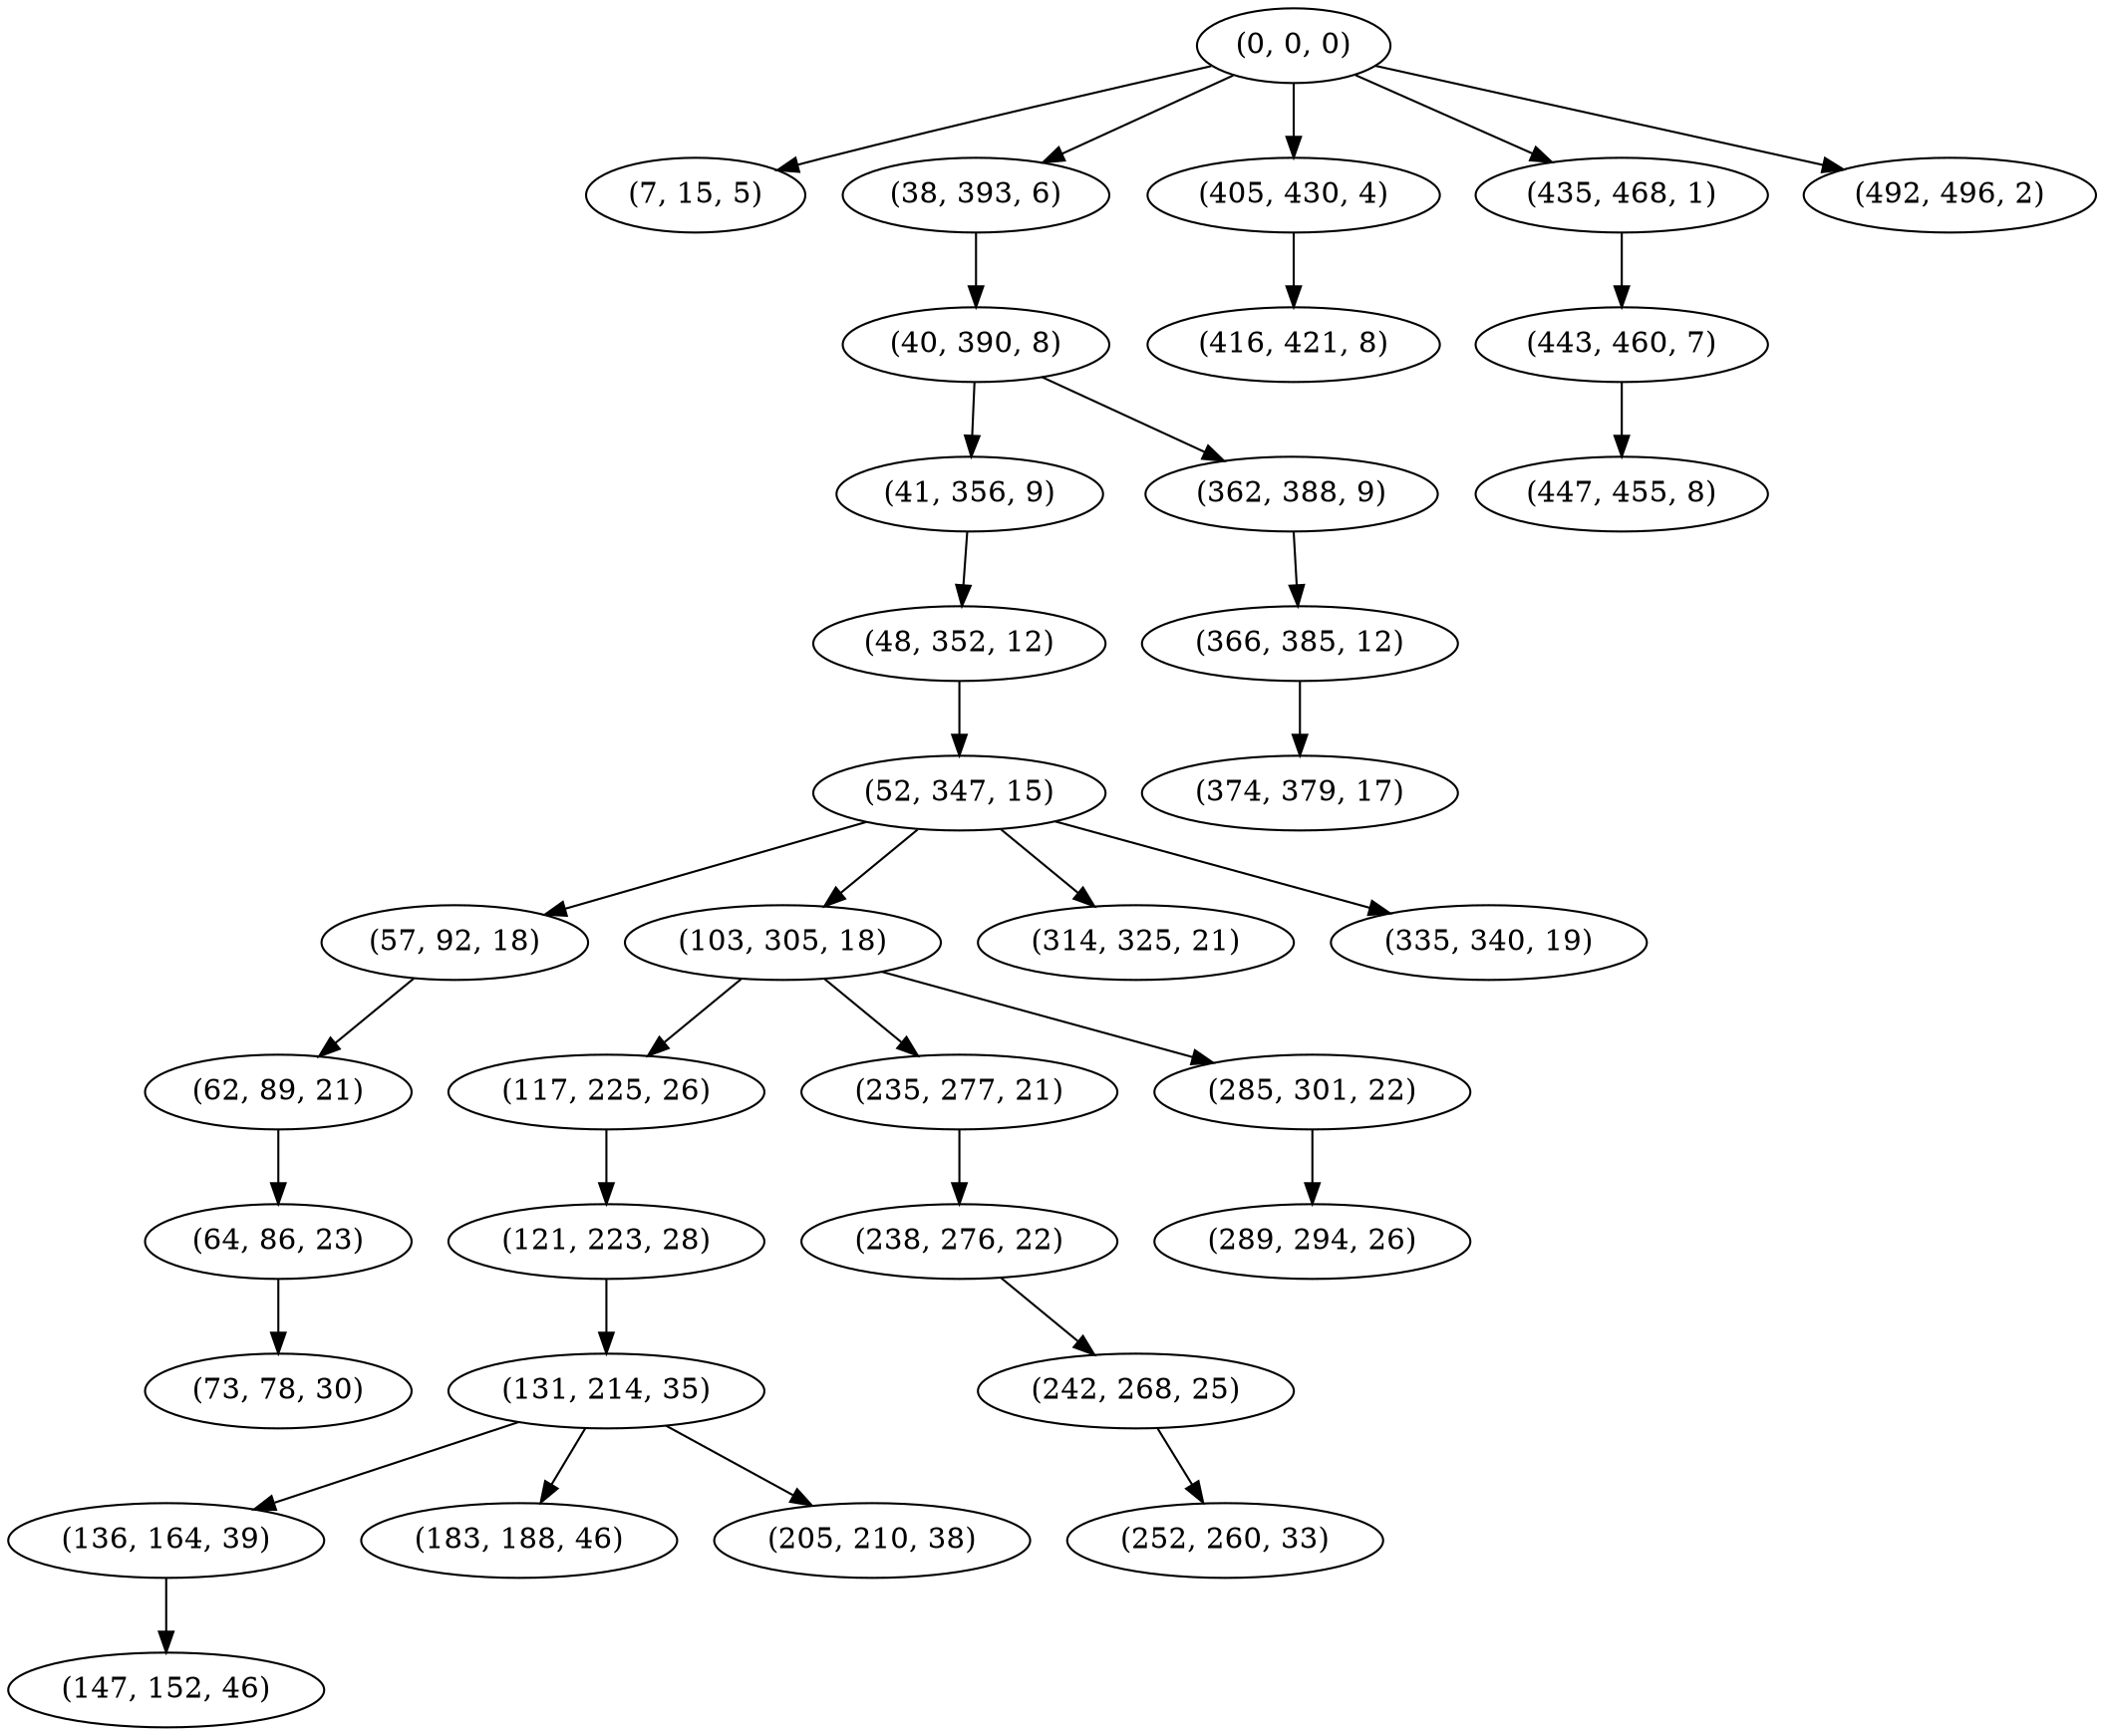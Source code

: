 digraph tree {
    "(0, 0, 0)";
    "(7, 15, 5)";
    "(38, 393, 6)";
    "(40, 390, 8)";
    "(41, 356, 9)";
    "(48, 352, 12)";
    "(52, 347, 15)";
    "(57, 92, 18)";
    "(62, 89, 21)";
    "(64, 86, 23)";
    "(73, 78, 30)";
    "(103, 305, 18)";
    "(117, 225, 26)";
    "(121, 223, 28)";
    "(131, 214, 35)";
    "(136, 164, 39)";
    "(147, 152, 46)";
    "(183, 188, 46)";
    "(205, 210, 38)";
    "(235, 277, 21)";
    "(238, 276, 22)";
    "(242, 268, 25)";
    "(252, 260, 33)";
    "(285, 301, 22)";
    "(289, 294, 26)";
    "(314, 325, 21)";
    "(335, 340, 19)";
    "(362, 388, 9)";
    "(366, 385, 12)";
    "(374, 379, 17)";
    "(405, 430, 4)";
    "(416, 421, 8)";
    "(435, 468, 1)";
    "(443, 460, 7)";
    "(447, 455, 8)";
    "(492, 496, 2)";
    "(0, 0, 0)" -> "(7, 15, 5)";
    "(0, 0, 0)" -> "(38, 393, 6)";
    "(0, 0, 0)" -> "(405, 430, 4)";
    "(0, 0, 0)" -> "(435, 468, 1)";
    "(0, 0, 0)" -> "(492, 496, 2)";
    "(38, 393, 6)" -> "(40, 390, 8)";
    "(40, 390, 8)" -> "(41, 356, 9)";
    "(40, 390, 8)" -> "(362, 388, 9)";
    "(41, 356, 9)" -> "(48, 352, 12)";
    "(48, 352, 12)" -> "(52, 347, 15)";
    "(52, 347, 15)" -> "(57, 92, 18)";
    "(52, 347, 15)" -> "(103, 305, 18)";
    "(52, 347, 15)" -> "(314, 325, 21)";
    "(52, 347, 15)" -> "(335, 340, 19)";
    "(57, 92, 18)" -> "(62, 89, 21)";
    "(62, 89, 21)" -> "(64, 86, 23)";
    "(64, 86, 23)" -> "(73, 78, 30)";
    "(103, 305, 18)" -> "(117, 225, 26)";
    "(103, 305, 18)" -> "(235, 277, 21)";
    "(103, 305, 18)" -> "(285, 301, 22)";
    "(117, 225, 26)" -> "(121, 223, 28)";
    "(121, 223, 28)" -> "(131, 214, 35)";
    "(131, 214, 35)" -> "(136, 164, 39)";
    "(131, 214, 35)" -> "(183, 188, 46)";
    "(131, 214, 35)" -> "(205, 210, 38)";
    "(136, 164, 39)" -> "(147, 152, 46)";
    "(235, 277, 21)" -> "(238, 276, 22)";
    "(238, 276, 22)" -> "(242, 268, 25)";
    "(242, 268, 25)" -> "(252, 260, 33)";
    "(285, 301, 22)" -> "(289, 294, 26)";
    "(362, 388, 9)" -> "(366, 385, 12)";
    "(366, 385, 12)" -> "(374, 379, 17)";
    "(405, 430, 4)" -> "(416, 421, 8)";
    "(435, 468, 1)" -> "(443, 460, 7)";
    "(443, 460, 7)" -> "(447, 455, 8)";
}

